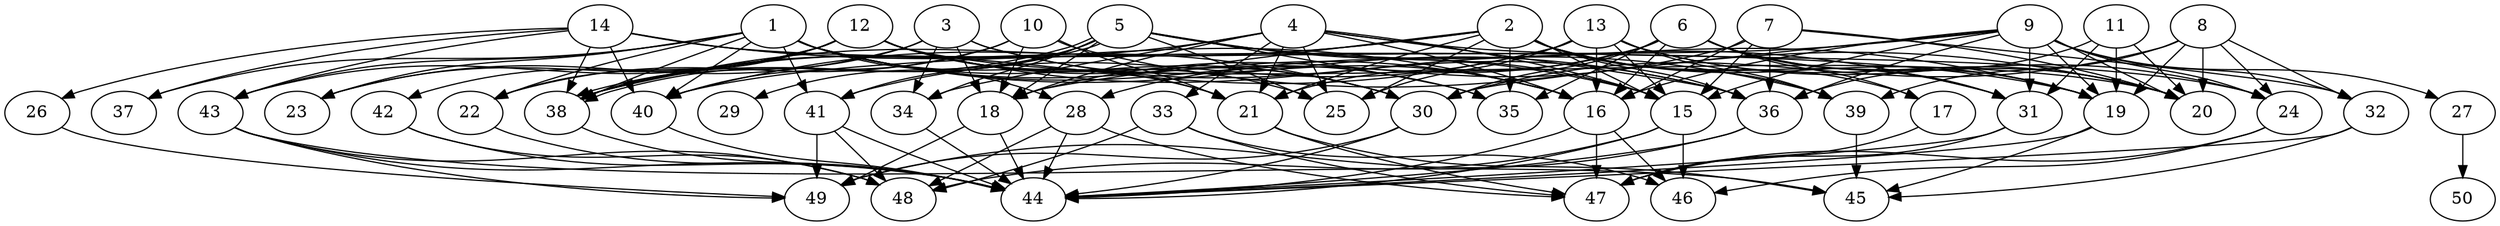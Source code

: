 // DAG (tier=3-complex, mode=data, n=50, ccr=0.505, fat=0.791, density=0.629, regular=0.224, jump=0.262, mindata=4194304, maxdata=33554432)
// DAG automatically generated by daggen at Sun Aug 24 16:33:35 2025
// /home/ermia/Project/Environments/daggen/bin/daggen --dot --ccr 0.505 --fat 0.791 --regular 0.224 --density 0.629 --jump 0.262 --mindata 4194304 --maxdata 33554432 -n 50 
digraph G {
  1 [size="8147821453344063488", alpha="0.13", expect_size="4073910726672031744"]
  1 -> 15 [size ="6474659205742592"]
  1 -> 16 [size ="6474659205742592"]
  1 -> 21 [size ="6474659205742592"]
  1 -> 22 [size ="6474659205742592"]
  1 -> 23 [size ="6474659205742592"]
  1 -> 28 [size ="6474659205742592"]
  1 -> 30 [size ="6474659205742592"]
  1 -> 36 [size ="6474659205742592"]
  1 -> 37 [size ="6474659205742592"]
  1 -> 38 [size ="6474659205742592"]
  1 -> 40 [size ="6474659205742592"]
  1 -> 41 [size ="6474659205742592"]
  1 -> 43 [size ="6474659205742592"]
  2 [size="14480880170004694171648", alpha="0.19", expect_size="7240440085002347085824"]
  2 -> 15 [size ="4752841084239872"]
  2 -> 17 [size ="4752841084239872"]
  2 -> 18 [size ="4752841084239872"]
  2 -> 19 [size ="4752841084239872"]
  2 -> 21 [size ="4752841084239872"]
  2 -> 25 [size ="4752841084239872"]
  2 -> 31 [size ="4752841084239872"]
  2 -> 35 [size ="4752841084239872"]
  2 -> 36 [size ="4752841084239872"]
  2 -> 38 [size ="4752841084239872"]
  2 -> 39 [size ="4752841084239872"]
  2 -> 40 [size ="4752841084239872"]
  3 [size="8105158696727373824", alpha="0.16", expect_size="4052579348363686912"]
  3 -> 16 [size ="3398530311913472"]
  3 -> 18 [size ="3398530311913472"]
  3 -> 23 [size ="3398530311913472"]
  3 -> 34 [size ="3398530311913472"]
  3 -> 36 [size ="3398530311913472"]
  3 -> 38 [size ="3398530311913472"]
  4 [size="341753315320704832", alpha="0.04", expect_size="170876657660352416"]
  4 -> 15 [size ="386977090240512"]
  4 -> 16 [size ="386977090240512"]
  4 -> 18 [size ="386977090240512"]
  4 -> 21 [size ="386977090240512"]
  4 -> 24 [size ="386977090240512"]
  4 -> 25 [size ="386977090240512"]
  4 -> 33 [size ="386977090240512"]
  4 -> 34 [size ="386977090240512"]
  4 -> 36 [size ="386977090240512"]
  4 -> 38 [size ="386977090240512"]
  5 [size="12673042538192494", alpha="0.17", expect_size="6336521269096247"]
  5 -> 15 [size ="505793006796800"]
  5 -> 18 [size ="505793006796800"]
  5 -> 19 [size ="505793006796800"]
  5 -> 25 [size ="505793006796800"]
  5 -> 29 [size ="505793006796800"]
  5 -> 31 [size ="505793006796800"]
  5 -> 34 [size ="505793006796800"]
  5 -> 35 [size ="505793006796800"]
  5 -> 38 [size ="505793006796800"]
  5 -> 38 [size ="505793006796800"]
  5 -> 41 [size ="505793006796800"]
  6 [size="151504237493472512", alpha="0.13", expect_size="75752118746736256"]
  6 -> 16 [size ="4564260705271808"]
  6 -> 17 [size ="4564260705271808"]
  6 -> 19 [size ="4564260705271808"]
  6 -> 20 [size ="4564260705271808"]
  6 -> 21 [size ="4564260705271808"]
  6 -> 28 [size ="4564260705271808"]
  6 -> 30 [size ="4564260705271808"]
  6 -> 31 [size ="4564260705271808"]
  6 -> 35 [size ="4564260705271808"]
  7 [size="2438274075898534690816", alpha="0.12", expect_size="1219137037949267345408"]
  7 -> 15 [size ="1449255646527488"]
  7 -> 16 [size ="1449255646527488"]
  7 -> 18 [size ="1449255646527488"]
  7 -> 20 [size ="1449255646527488"]
  7 -> 32 [size ="1449255646527488"]
  7 -> 36 [size ="1449255646527488"]
  8 [size="514019503377080832", alpha="0.16", expect_size="257009751688540416"]
  8 -> 19 [size ="8494103478140928"]
  8 -> 20 [size ="8494103478140928"]
  8 -> 24 [size ="8494103478140928"]
  8 -> 30 [size ="8494103478140928"]
  8 -> 32 [size ="8494103478140928"]
  8 -> 39 [size ="8494103478140928"]
  9 [size="62874342252963184", alpha="0.19", expect_size="31437171126481592"]
  9 -> 15 [size ="1056969850880000"]
  9 -> 16 [size ="1056969850880000"]
  9 -> 19 [size ="1056969850880000"]
  9 -> 20 [size ="1056969850880000"]
  9 -> 24 [size ="1056969850880000"]
  9 -> 27 [size ="1056969850880000"]
  9 -> 30 [size ="1056969850880000"]
  9 -> 31 [size ="1056969850880000"]
  9 -> 32 [size ="1056969850880000"]
  9 -> 36 [size ="1056969850880000"]
  9 -> 40 [size ="1056969850880000"]
  10 [size="88078483390046304", alpha="0.05", expect_size="44039241695023152"]
  10 -> 18 [size ="4950943321817088"]
  10 -> 20 [size ="4950943321817088"]
  10 -> 21 [size ="4950943321817088"]
  10 -> 22 [size ="4950943321817088"]
  10 -> 40 [size ="4950943321817088"]
  11 [size="12761396797223038976", alpha="0.00", expect_size="6380698398611519488"]
  11 -> 19 [size ="7620375923916800"]
  11 -> 20 [size ="7620375923916800"]
  11 -> 31 [size ="7620375923916800"]
  11 -> 36 [size ="7620375923916800"]
  12 [size="194904217614992768", alpha="0.16", expect_size="97452108807496384"]
  12 -> 20 [size ="4469271866376192"]
  12 -> 21 [size ="4469271866376192"]
  12 -> 22 [size ="4469271866376192"]
  12 -> 23 [size ="4469271866376192"]
  12 -> 25 [size ="4469271866376192"]
  12 -> 30 [size ="4469271866376192"]
  12 -> 35 [size ="4469271866376192"]
  12 -> 38 [size ="4469271866376192"]
  12 -> 39 [size ="4469271866376192"]
  12 -> 42 [size ="4469271866376192"]
  12 -> 43 [size ="4469271866376192"]
  13 [size="32173938260190429184000", alpha="0.12", expect_size="16086969130095214592000"]
  13 -> 15 [size ="8092688108748800"]
  13 -> 16 [size ="8092688108748800"]
  13 -> 20 [size ="8092688108748800"]
  13 -> 24 [size ="8092688108748800"]
  13 -> 25 [size ="8092688108748800"]
  13 -> 38 [size ="8092688108748800"]
  13 -> 39 [size ="8092688108748800"]
  13 -> 41 [size ="8092688108748800"]
  14 [size="20691420745337667584000", alpha="0.02", expect_size="10345710372668833792000"]
  14 -> 16 [size ="6029530942668800"]
  14 -> 19 [size ="6029530942668800"]
  14 -> 26 [size ="6029530942668800"]
  14 -> 30 [size ="6029530942668800"]
  14 -> 37 [size ="6029530942668800"]
  14 -> 38 [size ="6029530942668800"]
  14 -> 40 [size ="6029530942668800"]
  14 -> 43 [size ="6029530942668800"]
  15 [size="3998480334848000000000", alpha="0.07", expect_size="1999240167424000000000"]
  15 -> 44 [size ="2015363072000000"]
  15 -> 46 [size ="2015363072000000"]
  15 -> 48 [size ="2015363072000000"]
  16 [size="4430285681652825849856", alpha="0.13", expect_size="2215142840826412924928"]
  16 -> 44 [size ="2157965389856768"]
  16 -> 46 [size ="2157965389856768"]
  16 -> 47 [size ="2157965389856768"]
  17 [size="366706350492118080", alpha="0.14", expect_size="183353175246059040"]
  17 -> 47 [size ="8907421560864768"]
  18 [size="201156358538064992", alpha="0.14", expect_size="100578179269032496"]
  18 -> 44 [size ="5710025641164800"]
  18 -> 49 [size ="5710025641164800"]
  19 [size="32523245141946533937152", alpha="0.12", expect_size="16261622570973266968576"]
  19 -> 44 [size ="8151156572291072"]
  19 -> 45 [size ="8151156572291072"]
  20 [size="13538449797677056000000", alpha="0.12", expect_size="6769224898838528000000"]
  21 [size="9693727483648000", alpha="0.01", expect_size="4846863741824000"]
  21 -> 45 [size ="992996438835200"]
  21 -> 47 [size ="992996438835200"]
  22 [size="16714882114434122121216", alpha="0.03", expect_size="8357441057217061060608"]
  22 -> 44 [size ="5229885719052288"]
  23 [size="456220013514248704", alpha="0.08", expect_size="228110006757124352"]
  24 [size="28759718939550810112000", alpha="0.18", expect_size="14379859469775405056000"]
  24 -> 46 [size ="7509535568691200"]
  24 -> 47 [size ="7509535568691200"]
  25 [size="2093916255989221888", alpha="0.00", expect_size="1046958127994610944"]
  26 [size="20096740954919024", alpha="0.01", expect_size="10048370477459512"]
  26 -> 49 [size ="514821925634048"]
  27 [size="103747586472425056", alpha="0.05", expect_size="51873793236212528"]
  27 -> 50 [size ="3675808241549312"]
  28 [size="1599183063521165312000", alpha="0.10", expect_size="799591531760582656000"]
  28 -> 44 [size ="1094012056371200"]
  28 -> 47 [size ="1094012056371200"]
  28 -> 48 [size ="1094012056371200"]
  29 [size="406476444598477520896", alpha="0.17", expect_size="203238222299238760448"]
  30 [size="9106326711728831725568", alpha="0.11", expect_size="4553163355864415862784"]
  30 -> 44 [size ="3488607729876992"]
  30 -> 49 [size ="3488607729876992"]
  31 [size="90505051077263712", alpha="0.08", expect_size="45252525538631856"]
  31 -> 44 [size ="2709158340067328"]
  31 -> 47 [size ="2709158340067328"]
  32 [size="25311335091756688", alpha="0.07", expect_size="12655667545878344"]
  32 -> 44 [size ="413511742128128"]
  32 -> 45 [size ="413511742128128"]
  33 [size="10139812215173647695872", alpha="0.14", expect_size="5069906107586823847936"]
  33 -> 46 [size ="3747801624215552"]
  33 -> 47 [size ="3747801624215552"]
  33 -> 48 [size ="3747801624215552"]
  34 [size="22030114127505624", alpha="0.00", expect_size="11015057063752812"]
  34 -> 44 [size ="2228769259520000"]
  35 [size="3933058961753767936000", alpha="0.13", expect_size="1966529480876883968000"]
  36 [size="52742651521583504", alpha="0.13", expect_size="26371325760791752"]
  36 -> 44 [size ="3394816717094912"]
  36 -> 49 [size ="3394816717094912"]
  37 [size="1215144869572445732864", alpha="0.16", expect_size="607572434786222866432"]
  38 [size="50770184539039344", alpha="0.16", expect_size="25385092269519672"]
  38 -> 44 [size ="1482076310208512"]
  39 [size="8048013995523152896", alpha="0.00", expect_size="4024006997761576448"]
  39 -> 45 [size ="7827571261571072"]
  40 [size="1111477071401218944", alpha="0.15", expect_size="555738535700609472"]
  40 -> 44 [size ="701241063636992"]
  41 [size="3675636149931636224", alpha="0.15", expect_size="1837818074965818112"]
  41 -> 44 [size ="1605408074498048"]
  41 -> 48 [size ="1605408074498048"]
  41 -> 49 [size ="1605408074498048"]
  42 [size="18092620762263817551872", alpha="0.03", expect_size="9046310381131908775936"]
  42 -> 44 [size ="5513461001879552"]
  42 -> 48 [size ="5513461001879552"]
  43 [size="61906280503288712", alpha="0.07", expect_size="30953140251644356"]
  43 -> 44 [size ="5815119304982528"]
  43 -> 45 [size ="5815119304982528"]
  43 -> 48 [size ="5815119304982528"]
  43 -> 49 [size ="5815119304982528"]
  44 [size="866181613778733367296", alpha="0.08", expect_size="433090806889366683648"]
  45 [size="10453857363005221634048", alpha="0.18", expect_size="5226928681502610817024"]
  46 [size="35535176263369368797184", alpha="0.18", expect_size="17767588131684684398592"]
  47 [size="315916235737665856", alpha="0.18", expect_size="157958117868832928"]
  48 [size="46679001783542928", alpha="0.14", expect_size="23339500891771464"]
  49 [size="88565763598134018048", alpha="0.15", expect_size="44282881799067009024"]
  50 [size="5884786431654818217984", alpha="0.05", expect_size="2942393215827409108992"]
}
